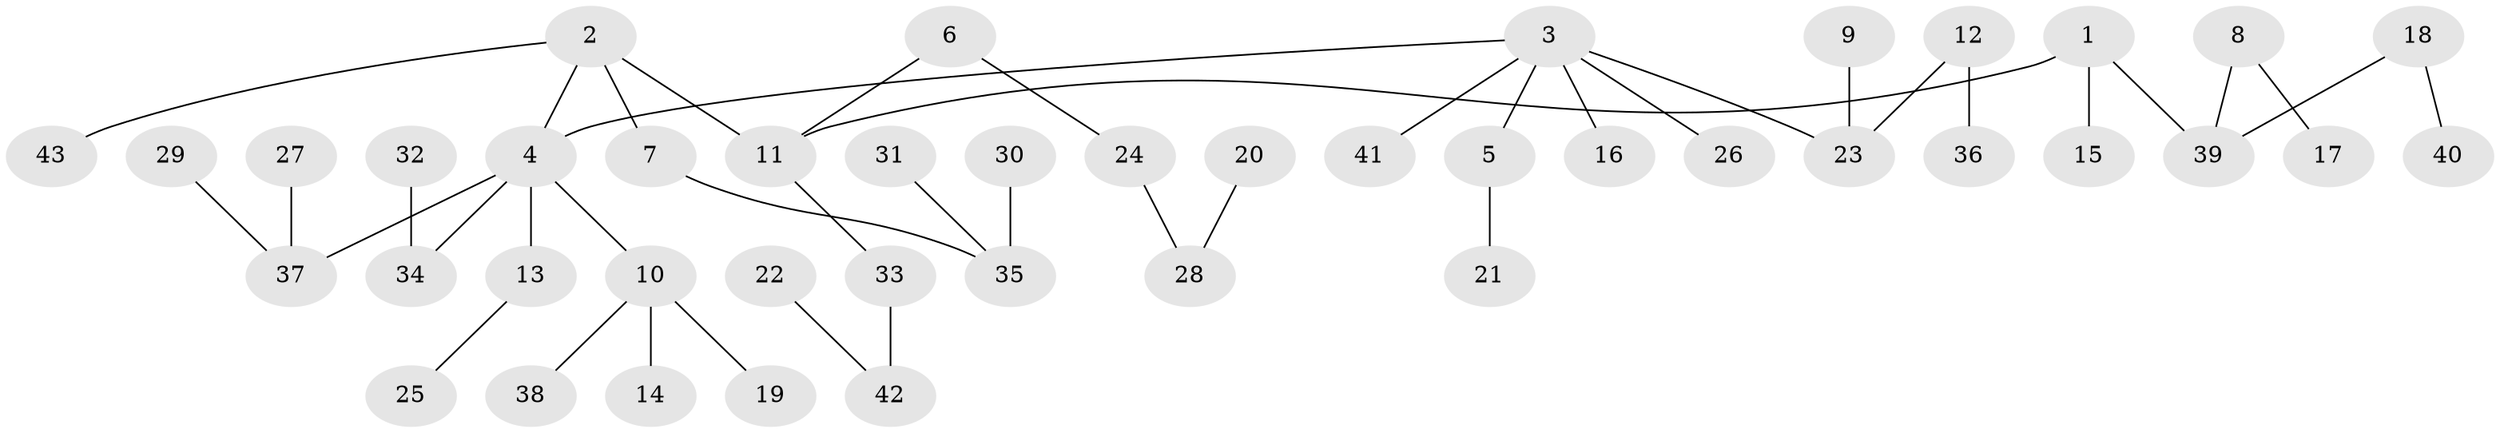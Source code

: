 // original degree distribution, {3: 0.1744186046511628, 6: 0.03488372093023256, 4: 0.05813953488372093, 5: 0.011627906976744186, 2: 0.23255813953488372, 1: 0.4883720930232558}
// Generated by graph-tools (version 1.1) at 2025/02/03/09/25 03:02:18]
// undirected, 43 vertices, 42 edges
graph export_dot {
graph [start="1"]
  node [color=gray90,style=filled];
  1;
  2;
  3;
  4;
  5;
  6;
  7;
  8;
  9;
  10;
  11;
  12;
  13;
  14;
  15;
  16;
  17;
  18;
  19;
  20;
  21;
  22;
  23;
  24;
  25;
  26;
  27;
  28;
  29;
  30;
  31;
  32;
  33;
  34;
  35;
  36;
  37;
  38;
  39;
  40;
  41;
  42;
  43;
  1 -- 11 [weight=1.0];
  1 -- 15 [weight=1.0];
  1 -- 39 [weight=1.0];
  2 -- 4 [weight=1.0];
  2 -- 7 [weight=1.0];
  2 -- 11 [weight=1.0];
  2 -- 43 [weight=1.0];
  3 -- 4 [weight=1.0];
  3 -- 5 [weight=1.0];
  3 -- 16 [weight=1.0];
  3 -- 23 [weight=1.0];
  3 -- 26 [weight=1.0];
  3 -- 41 [weight=1.0];
  4 -- 10 [weight=1.0];
  4 -- 13 [weight=1.0];
  4 -- 34 [weight=1.0];
  4 -- 37 [weight=1.0];
  5 -- 21 [weight=1.0];
  6 -- 11 [weight=1.0];
  6 -- 24 [weight=1.0];
  7 -- 35 [weight=1.0];
  8 -- 17 [weight=1.0];
  8 -- 39 [weight=1.0];
  9 -- 23 [weight=1.0];
  10 -- 14 [weight=1.0];
  10 -- 19 [weight=1.0];
  10 -- 38 [weight=1.0];
  11 -- 33 [weight=1.0];
  12 -- 23 [weight=1.0];
  12 -- 36 [weight=1.0];
  13 -- 25 [weight=1.0];
  18 -- 39 [weight=1.0];
  18 -- 40 [weight=1.0];
  20 -- 28 [weight=1.0];
  22 -- 42 [weight=1.0];
  24 -- 28 [weight=1.0];
  27 -- 37 [weight=1.0];
  29 -- 37 [weight=1.0];
  30 -- 35 [weight=1.0];
  31 -- 35 [weight=1.0];
  32 -- 34 [weight=1.0];
  33 -- 42 [weight=1.0];
}
